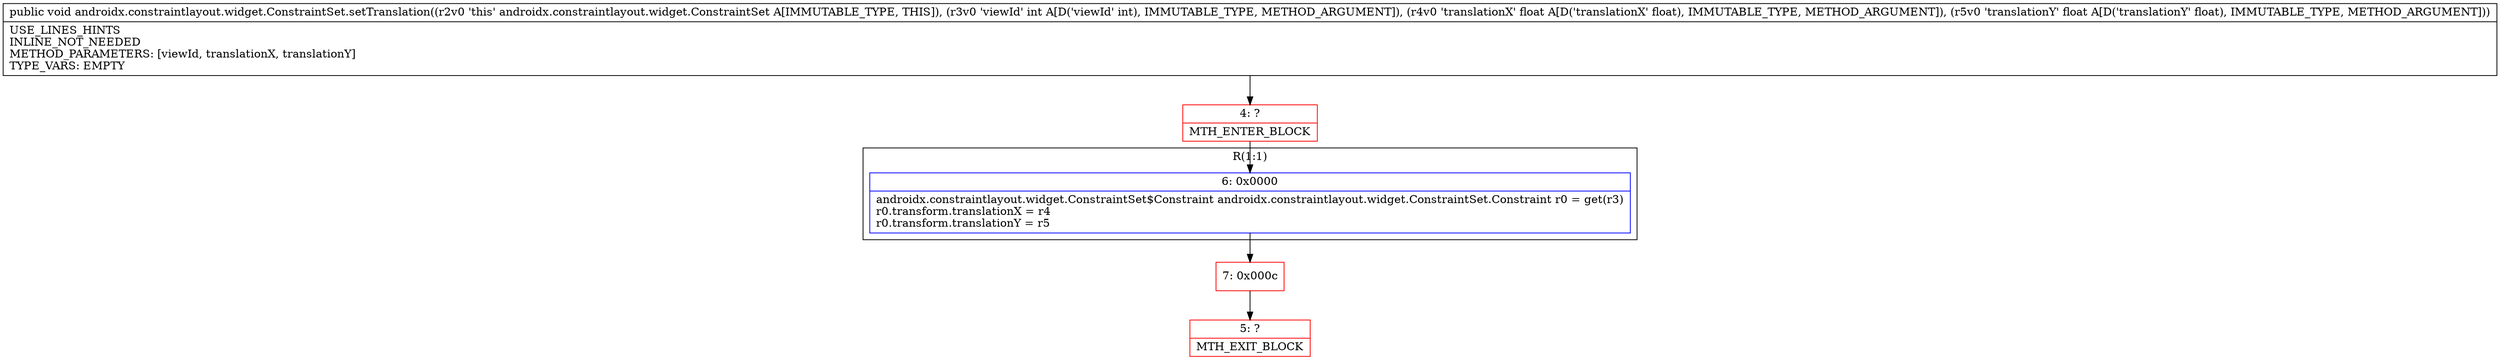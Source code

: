digraph "CFG forandroidx.constraintlayout.widget.ConstraintSet.setTranslation(IFF)V" {
subgraph cluster_Region_834944495 {
label = "R(1:1)";
node [shape=record,color=blue];
Node_6 [shape=record,label="{6\:\ 0x0000|androidx.constraintlayout.widget.ConstraintSet$Constraint androidx.constraintlayout.widget.ConstraintSet.Constraint r0 = get(r3)\lr0.transform.translationX = r4\lr0.transform.translationY = r5\l}"];
}
Node_4 [shape=record,color=red,label="{4\:\ ?|MTH_ENTER_BLOCK\l}"];
Node_7 [shape=record,color=red,label="{7\:\ 0x000c}"];
Node_5 [shape=record,color=red,label="{5\:\ ?|MTH_EXIT_BLOCK\l}"];
MethodNode[shape=record,label="{public void androidx.constraintlayout.widget.ConstraintSet.setTranslation((r2v0 'this' androidx.constraintlayout.widget.ConstraintSet A[IMMUTABLE_TYPE, THIS]), (r3v0 'viewId' int A[D('viewId' int), IMMUTABLE_TYPE, METHOD_ARGUMENT]), (r4v0 'translationX' float A[D('translationX' float), IMMUTABLE_TYPE, METHOD_ARGUMENT]), (r5v0 'translationY' float A[D('translationY' float), IMMUTABLE_TYPE, METHOD_ARGUMENT]))  | USE_LINES_HINTS\lINLINE_NOT_NEEDED\lMETHOD_PARAMETERS: [viewId, translationX, translationY]\lTYPE_VARS: EMPTY\l}"];
MethodNode -> Node_4;Node_6 -> Node_7;
Node_4 -> Node_6;
Node_7 -> Node_5;
}

